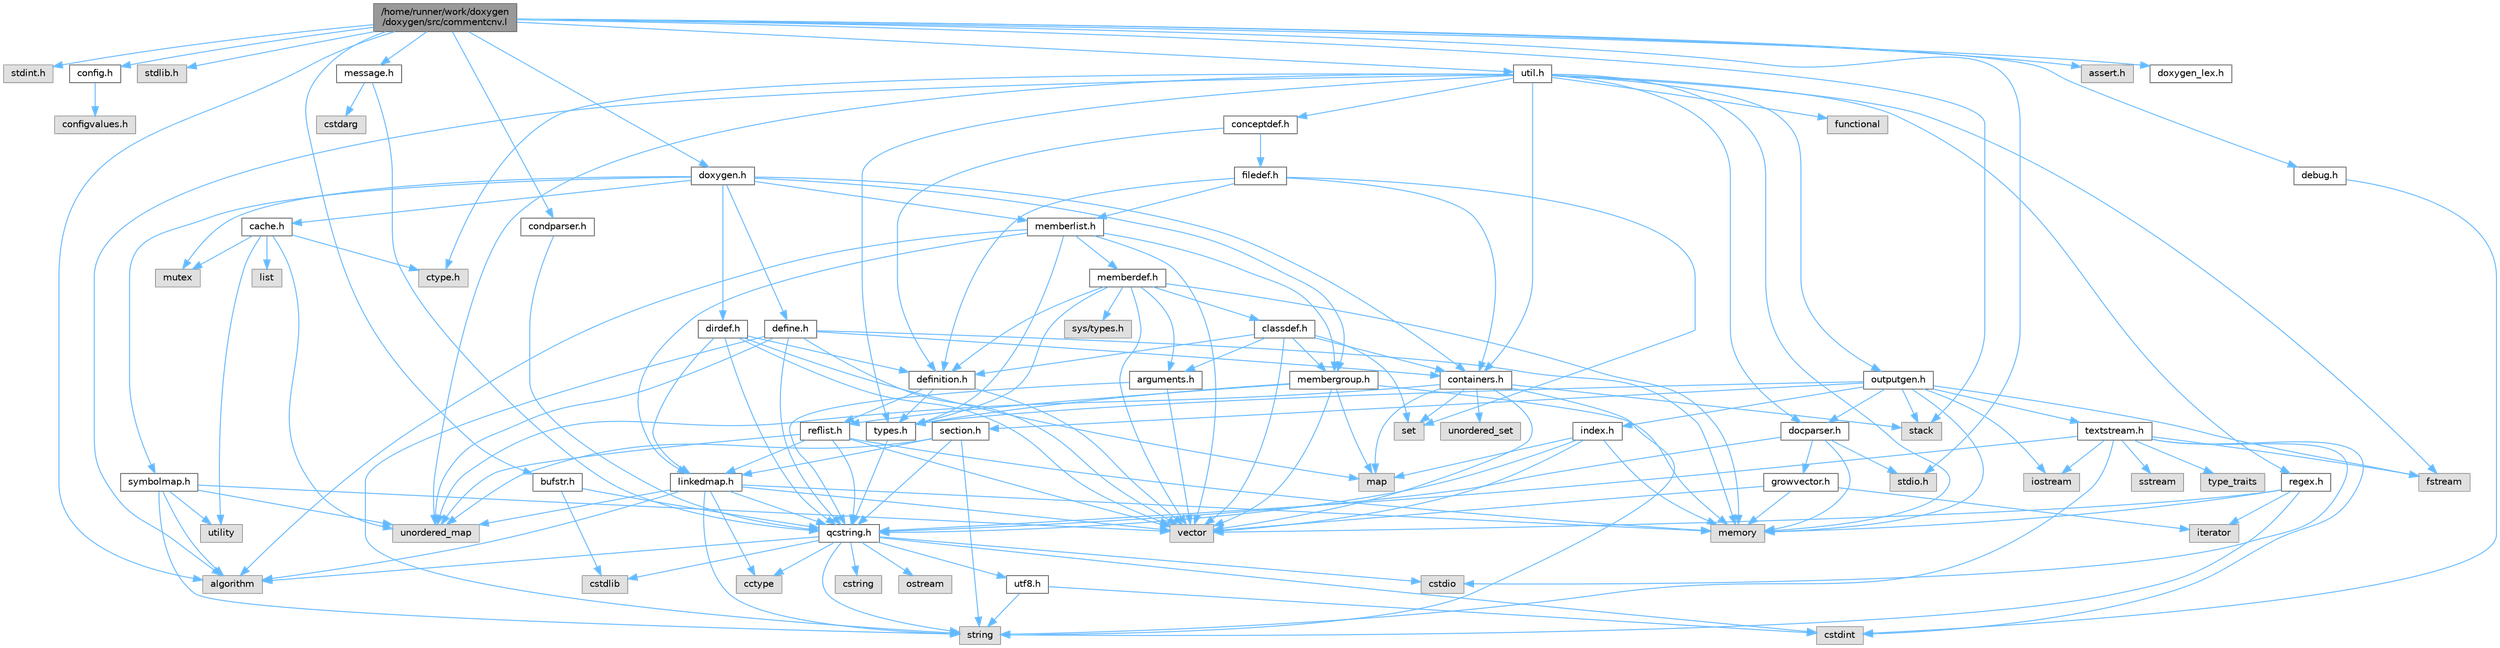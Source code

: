 digraph "/home/runner/work/doxygen/doxygen/src/commentcnv.l"
{
 // INTERACTIVE_SVG=YES
 // LATEX_PDF_SIZE
  bgcolor="transparent";
  edge [fontname=Helvetica,fontsize=10,labelfontname=Helvetica,labelfontsize=10];
  node [fontname=Helvetica,fontsize=10,shape=box,height=0.2,width=0.4];
  Node1 [label="/home/runner/work/doxygen\l/doxygen/src/commentcnv.l",height=0.2,width=0.4,color="gray40", fillcolor="grey60", style="filled", fontcolor="black",tooltip=" "];
  Node1 -> Node2 [color="steelblue1",style="solid"];
  Node2 [label="stdint.h",height=0.2,width=0.4,color="grey60", fillcolor="#E0E0E0", style="filled",tooltip=" "];
  Node1 -> Node3 [color="steelblue1",style="solid"];
  Node3 [label="stdio.h",height=0.2,width=0.4,color="grey60", fillcolor="#E0E0E0", style="filled",tooltip=" "];
  Node1 -> Node4 [color="steelblue1",style="solid"];
  Node4 [label="stdlib.h",height=0.2,width=0.4,color="grey60", fillcolor="#E0E0E0", style="filled",tooltip=" "];
  Node1 -> Node5 [color="steelblue1",style="solid"];
  Node5 [label="stack",height=0.2,width=0.4,color="grey60", fillcolor="#E0E0E0", style="filled",tooltip=" "];
  Node1 -> Node6 [color="steelblue1",style="solid"];
  Node6 [label="algorithm",height=0.2,width=0.4,color="grey60", fillcolor="#E0E0E0", style="filled",tooltip=" "];
  Node1 -> Node7 [color="steelblue1",style="solid"];
  Node7 [label="bufstr.h",height=0.2,width=0.4,color="grey40", fillcolor="white", style="filled",URL="$d4/de5/bufstr_8h.html",tooltip=" "];
  Node7 -> Node8 [color="steelblue1",style="solid"];
  Node8 [label="cstdlib",height=0.2,width=0.4,color="grey60", fillcolor="#E0E0E0", style="filled",tooltip=" "];
  Node7 -> Node9 [color="steelblue1",style="solid"];
  Node9 [label="qcstring.h",height=0.2,width=0.4,color="grey40", fillcolor="white", style="filled",URL="$d7/d5c/qcstring_8h.html",tooltip=" "];
  Node9 -> Node10 [color="steelblue1",style="solid"];
  Node10 [label="string",height=0.2,width=0.4,color="grey60", fillcolor="#E0E0E0", style="filled",tooltip=" "];
  Node9 -> Node6 [color="steelblue1",style="solid"];
  Node9 -> Node11 [color="steelblue1",style="solid"];
  Node11 [label="cctype",height=0.2,width=0.4,color="grey60", fillcolor="#E0E0E0", style="filled",tooltip=" "];
  Node9 -> Node12 [color="steelblue1",style="solid"];
  Node12 [label="cstring",height=0.2,width=0.4,color="grey60", fillcolor="#E0E0E0", style="filled",tooltip=" "];
  Node9 -> Node13 [color="steelblue1",style="solid"];
  Node13 [label="cstdio",height=0.2,width=0.4,color="grey60", fillcolor="#E0E0E0", style="filled",tooltip=" "];
  Node9 -> Node8 [color="steelblue1",style="solid"];
  Node9 -> Node14 [color="steelblue1",style="solid"];
  Node14 [label="cstdint",height=0.2,width=0.4,color="grey60", fillcolor="#E0E0E0", style="filled",tooltip=" "];
  Node9 -> Node15 [color="steelblue1",style="solid"];
  Node15 [label="ostream",height=0.2,width=0.4,color="grey60", fillcolor="#E0E0E0", style="filled",tooltip=" "];
  Node9 -> Node16 [color="steelblue1",style="solid"];
  Node16 [label="utf8.h",height=0.2,width=0.4,color="grey40", fillcolor="white", style="filled",URL="$db/d7c/utf8_8h.html",tooltip="Various UTF8 related helper functions."];
  Node16 -> Node14 [color="steelblue1",style="solid"];
  Node16 -> Node10 [color="steelblue1",style="solid"];
  Node1 -> Node17 [color="steelblue1",style="solid"];
  Node17 [label="debug.h",height=0.2,width=0.4,color="grey40", fillcolor="white", style="filled",URL="$db/d16/debug_8h.html",tooltip=" "];
  Node17 -> Node14 [color="steelblue1",style="solid"];
  Node1 -> Node18 [color="steelblue1",style="solid"];
  Node18 [label="message.h",height=0.2,width=0.4,color="grey40", fillcolor="white", style="filled",URL="$d2/d0d/message_8h.html",tooltip=" "];
  Node18 -> Node19 [color="steelblue1",style="solid"];
  Node19 [label="cstdarg",height=0.2,width=0.4,color="grey60", fillcolor="#E0E0E0", style="filled",tooltip=" "];
  Node18 -> Node9 [color="steelblue1",style="solid"];
  Node1 -> Node20 [color="steelblue1",style="solid"];
  Node20 [label="config.h",height=0.2,width=0.4,color="grey40", fillcolor="white", style="filled",URL="$db/d16/config_8h.html",tooltip=" "];
  Node20 -> Node21 [color="steelblue1",style="solid"];
  Node21 [label="configvalues.h",height=0.2,width=0.4,color="grey60", fillcolor="#E0E0E0", style="filled",tooltip=" "];
  Node1 -> Node22 [color="steelblue1",style="solid"];
  Node22 [label="doxygen.h",height=0.2,width=0.4,color="grey40", fillcolor="white", style="filled",URL="$d1/da1/doxygen_8h.html",tooltip=" "];
  Node22 -> Node23 [color="steelblue1",style="solid"];
  Node23 [label="mutex",height=0.2,width=0.4,color="grey60", fillcolor="#E0E0E0", style="filled",tooltip=" "];
  Node22 -> Node24 [color="steelblue1",style="solid"];
  Node24 [label="containers.h",height=0.2,width=0.4,color="grey40", fillcolor="white", style="filled",URL="$d5/d75/containers_8h.html",tooltip=" "];
  Node24 -> Node25 [color="steelblue1",style="solid"];
  Node25 [label="vector",height=0.2,width=0.4,color="grey60", fillcolor="#E0E0E0", style="filled",tooltip=" "];
  Node24 -> Node10 [color="steelblue1",style="solid"];
  Node24 -> Node26 [color="steelblue1",style="solid"];
  Node26 [label="set",height=0.2,width=0.4,color="grey60", fillcolor="#E0E0E0", style="filled",tooltip=" "];
  Node24 -> Node27 [color="steelblue1",style="solid"];
  Node27 [label="map",height=0.2,width=0.4,color="grey60", fillcolor="#E0E0E0", style="filled",tooltip=" "];
  Node24 -> Node28 [color="steelblue1",style="solid"];
  Node28 [label="unordered_set",height=0.2,width=0.4,color="grey60", fillcolor="#E0E0E0", style="filled",tooltip=" "];
  Node24 -> Node29 [color="steelblue1",style="solid"];
  Node29 [label="unordered_map",height=0.2,width=0.4,color="grey60", fillcolor="#E0E0E0", style="filled",tooltip=" "];
  Node24 -> Node5 [color="steelblue1",style="solid"];
  Node22 -> Node30 [color="steelblue1",style="solid"];
  Node30 [label="membergroup.h",height=0.2,width=0.4,color="grey40", fillcolor="white", style="filled",URL="$d9/d11/membergroup_8h.html",tooltip=" "];
  Node30 -> Node25 [color="steelblue1",style="solid"];
  Node30 -> Node27 [color="steelblue1",style="solid"];
  Node30 -> Node31 [color="steelblue1",style="solid"];
  Node31 [label="memory",height=0.2,width=0.4,color="grey60", fillcolor="#E0E0E0", style="filled",tooltip=" "];
  Node30 -> Node32 [color="steelblue1",style="solid"];
  Node32 [label="types.h",height=0.2,width=0.4,color="grey40", fillcolor="white", style="filled",URL="$d9/d49/types_8h.html",tooltip="This file contains a number of basic enums and types."];
  Node32 -> Node9 [color="steelblue1",style="solid"];
  Node30 -> Node33 [color="steelblue1",style="solid"];
  Node33 [label="reflist.h",height=0.2,width=0.4,color="grey40", fillcolor="white", style="filled",URL="$d1/d02/reflist_8h.html",tooltip=" "];
  Node33 -> Node25 [color="steelblue1",style="solid"];
  Node33 -> Node29 [color="steelblue1",style="solid"];
  Node33 -> Node31 [color="steelblue1",style="solid"];
  Node33 -> Node9 [color="steelblue1",style="solid"];
  Node33 -> Node34 [color="steelblue1",style="solid"];
  Node34 [label="linkedmap.h",height=0.2,width=0.4,color="grey40", fillcolor="white", style="filled",URL="$da/de1/linkedmap_8h.html",tooltip=" "];
  Node34 -> Node29 [color="steelblue1",style="solid"];
  Node34 -> Node25 [color="steelblue1",style="solid"];
  Node34 -> Node31 [color="steelblue1",style="solid"];
  Node34 -> Node10 [color="steelblue1",style="solid"];
  Node34 -> Node6 [color="steelblue1",style="solid"];
  Node34 -> Node11 [color="steelblue1",style="solid"];
  Node34 -> Node9 [color="steelblue1",style="solid"];
  Node22 -> Node35 [color="steelblue1",style="solid"];
  Node35 [label="dirdef.h",height=0.2,width=0.4,color="grey40", fillcolor="white", style="filled",URL="$d6/d15/dirdef_8h.html",tooltip=" "];
  Node35 -> Node25 [color="steelblue1",style="solid"];
  Node35 -> Node27 [color="steelblue1",style="solid"];
  Node35 -> Node9 [color="steelblue1",style="solid"];
  Node35 -> Node34 [color="steelblue1",style="solid"];
  Node35 -> Node36 [color="steelblue1",style="solid"];
  Node36 [label="definition.h",height=0.2,width=0.4,color="grey40", fillcolor="white", style="filled",URL="$df/da1/definition_8h.html",tooltip=" "];
  Node36 -> Node25 [color="steelblue1",style="solid"];
  Node36 -> Node32 [color="steelblue1",style="solid"];
  Node36 -> Node33 [color="steelblue1",style="solid"];
  Node22 -> Node37 [color="steelblue1",style="solid"];
  Node37 [label="memberlist.h",height=0.2,width=0.4,color="grey40", fillcolor="white", style="filled",URL="$dd/d78/memberlist_8h.html",tooltip=" "];
  Node37 -> Node25 [color="steelblue1",style="solid"];
  Node37 -> Node6 [color="steelblue1",style="solid"];
  Node37 -> Node38 [color="steelblue1",style="solid"];
  Node38 [label="memberdef.h",height=0.2,width=0.4,color="grey40", fillcolor="white", style="filled",URL="$d4/d46/memberdef_8h.html",tooltip=" "];
  Node38 -> Node25 [color="steelblue1",style="solid"];
  Node38 -> Node31 [color="steelblue1",style="solid"];
  Node38 -> Node39 [color="steelblue1",style="solid"];
  Node39 [label="sys/types.h",height=0.2,width=0.4,color="grey60", fillcolor="#E0E0E0", style="filled",tooltip=" "];
  Node38 -> Node32 [color="steelblue1",style="solid"];
  Node38 -> Node36 [color="steelblue1",style="solid"];
  Node38 -> Node40 [color="steelblue1",style="solid"];
  Node40 [label="arguments.h",height=0.2,width=0.4,color="grey40", fillcolor="white", style="filled",URL="$df/d9b/arguments_8h.html",tooltip=" "];
  Node40 -> Node25 [color="steelblue1",style="solid"];
  Node40 -> Node9 [color="steelblue1",style="solid"];
  Node38 -> Node41 [color="steelblue1",style="solid"];
  Node41 [label="classdef.h",height=0.2,width=0.4,color="grey40", fillcolor="white", style="filled",URL="$d1/da6/classdef_8h.html",tooltip=" "];
  Node41 -> Node25 [color="steelblue1",style="solid"];
  Node41 -> Node26 [color="steelblue1",style="solid"];
  Node41 -> Node24 [color="steelblue1",style="solid"];
  Node41 -> Node36 [color="steelblue1",style="solid"];
  Node41 -> Node40 [color="steelblue1",style="solid"];
  Node41 -> Node30 [color="steelblue1",style="solid"];
  Node37 -> Node34 [color="steelblue1",style="solid"];
  Node37 -> Node32 [color="steelblue1",style="solid"];
  Node37 -> Node30 [color="steelblue1",style="solid"];
  Node22 -> Node42 [color="steelblue1",style="solid"];
  Node42 [label="define.h",height=0.2,width=0.4,color="grey40", fillcolor="white", style="filled",URL="$df/d67/define_8h.html",tooltip=" "];
  Node42 -> Node25 [color="steelblue1",style="solid"];
  Node42 -> Node31 [color="steelblue1",style="solid"];
  Node42 -> Node10 [color="steelblue1",style="solid"];
  Node42 -> Node29 [color="steelblue1",style="solid"];
  Node42 -> Node9 [color="steelblue1",style="solid"];
  Node42 -> Node24 [color="steelblue1",style="solid"];
  Node22 -> Node43 [color="steelblue1",style="solid"];
  Node43 [label="cache.h",height=0.2,width=0.4,color="grey40", fillcolor="white", style="filled",URL="$d3/d26/cache_8h.html",tooltip=" "];
  Node43 -> Node44 [color="steelblue1",style="solid"];
  Node44 [label="list",height=0.2,width=0.4,color="grey60", fillcolor="#E0E0E0", style="filled",tooltip=" "];
  Node43 -> Node29 [color="steelblue1",style="solid"];
  Node43 -> Node23 [color="steelblue1",style="solid"];
  Node43 -> Node45 [color="steelblue1",style="solid"];
  Node45 [label="utility",height=0.2,width=0.4,color="grey60", fillcolor="#E0E0E0", style="filled",tooltip=" "];
  Node43 -> Node46 [color="steelblue1",style="solid"];
  Node46 [label="ctype.h",height=0.2,width=0.4,color="grey60", fillcolor="#E0E0E0", style="filled",tooltip=" "];
  Node22 -> Node47 [color="steelblue1",style="solid"];
  Node47 [label="symbolmap.h",height=0.2,width=0.4,color="grey40", fillcolor="white", style="filled",URL="$d7/ddd/symbolmap_8h.html",tooltip=" "];
  Node47 -> Node6 [color="steelblue1",style="solid"];
  Node47 -> Node29 [color="steelblue1",style="solid"];
  Node47 -> Node25 [color="steelblue1",style="solid"];
  Node47 -> Node10 [color="steelblue1",style="solid"];
  Node47 -> Node45 [color="steelblue1",style="solid"];
  Node1 -> Node48 [color="steelblue1",style="solid"];
  Node48 [label="util.h",height=0.2,width=0.4,color="grey40", fillcolor="white", style="filled",URL="$d8/d3c/util_8h.html",tooltip="A bunch of utility functions."];
  Node48 -> Node31 [color="steelblue1",style="solid"];
  Node48 -> Node29 [color="steelblue1",style="solid"];
  Node48 -> Node6 [color="steelblue1",style="solid"];
  Node48 -> Node49 [color="steelblue1",style="solid"];
  Node49 [label="functional",height=0.2,width=0.4,color="grey60", fillcolor="#E0E0E0", style="filled",tooltip=" "];
  Node48 -> Node50 [color="steelblue1",style="solid"];
  Node50 [label="fstream",height=0.2,width=0.4,color="grey60", fillcolor="#E0E0E0", style="filled",tooltip=" "];
  Node48 -> Node46 [color="steelblue1",style="solid"];
  Node48 -> Node32 [color="steelblue1",style="solid"];
  Node48 -> Node51 [color="steelblue1",style="solid"];
  Node51 [label="docparser.h",height=0.2,width=0.4,color="grey40", fillcolor="white", style="filled",URL="$de/d9c/docparser_8h.html",tooltip=" "];
  Node51 -> Node3 [color="steelblue1",style="solid"];
  Node51 -> Node31 [color="steelblue1",style="solid"];
  Node51 -> Node9 [color="steelblue1",style="solid"];
  Node51 -> Node52 [color="steelblue1",style="solid"];
  Node52 [label="growvector.h",height=0.2,width=0.4,color="grey40", fillcolor="white", style="filled",URL="$d7/d50/growvector_8h.html",tooltip=" "];
  Node52 -> Node25 [color="steelblue1",style="solid"];
  Node52 -> Node31 [color="steelblue1",style="solid"];
  Node52 -> Node53 [color="steelblue1",style="solid"];
  Node53 [label="iterator",height=0.2,width=0.4,color="grey60", fillcolor="#E0E0E0", style="filled",tooltip=" "];
  Node48 -> Node24 [color="steelblue1",style="solid"];
  Node48 -> Node54 [color="steelblue1",style="solid"];
  Node54 [label="outputgen.h",height=0.2,width=0.4,color="grey40", fillcolor="white", style="filled",URL="$df/d06/outputgen_8h.html",tooltip=" "];
  Node54 -> Node31 [color="steelblue1",style="solid"];
  Node54 -> Node5 [color="steelblue1",style="solid"];
  Node54 -> Node55 [color="steelblue1",style="solid"];
  Node55 [label="iostream",height=0.2,width=0.4,color="grey60", fillcolor="#E0E0E0", style="filled",tooltip=" "];
  Node54 -> Node50 [color="steelblue1",style="solid"];
  Node54 -> Node32 [color="steelblue1",style="solid"];
  Node54 -> Node56 [color="steelblue1",style="solid"];
  Node56 [label="index.h",height=0.2,width=0.4,color="grey40", fillcolor="white", style="filled",URL="$d1/db5/index_8h.html",tooltip=" "];
  Node56 -> Node31 [color="steelblue1",style="solid"];
  Node56 -> Node25 [color="steelblue1",style="solid"];
  Node56 -> Node27 [color="steelblue1",style="solid"];
  Node56 -> Node9 [color="steelblue1",style="solid"];
  Node54 -> Node57 [color="steelblue1",style="solid"];
  Node57 [label="section.h",height=0.2,width=0.4,color="grey40", fillcolor="white", style="filled",URL="$d1/d2a/section_8h.html",tooltip=" "];
  Node57 -> Node10 [color="steelblue1",style="solid"];
  Node57 -> Node29 [color="steelblue1",style="solid"];
  Node57 -> Node9 [color="steelblue1",style="solid"];
  Node57 -> Node34 [color="steelblue1",style="solid"];
  Node54 -> Node58 [color="steelblue1",style="solid"];
  Node58 [label="textstream.h",height=0.2,width=0.4,color="grey40", fillcolor="white", style="filled",URL="$d4/d7d/textstream_8h.html",tooltip=" "];
  Node58 -> Node10 [color="steelblue1",style="solid"];
  Node58 -> Node55 [color="steelblue1",style="solid"];
  Node58 -> Node59 [color="steelblue1",style="solid"];
  Node59 [label="sstream",height=0.2,width=0.4,color="grey60", fillcolor="#E0E0E0", style="filled",tooltip=" "];
  Node58 -> Node14 [color="steelblue1",style="solid"];
  Node58 -> Node13 [color="steelblue1",style="solid"];
  Node58 -> Node50 [color="steelblue1",style="solid"];
  Node58 -> Node60 [color="steelblue1",style="solid"];
  Node60 [label="type_traits",height=0.2,width=0.4,color="grey60", fillcolor="#E0E0E0", style="filled",tooltip=" "];
  Node58 -> Node9 [color="steelblue1",style="solid"];
  Node54 -> Node51 [color="steelblue1",style="solid"];
  Node48 -> Node61 [color="steelblue1",style="solid"];
  Node61 [label="regex.h",height=0.2,width=0.4,color="grey40", fillcolor="white", style="filled",URL="$d1/d21/regex_8h.html",tooltip=" "];
  Node61 -> Node31 [color="steelblue1",style="solid"];
  Node61 -> Node10 [color="steelblue1",style="solid"];
  Node61 -> Node25 [color="steelblue1",style="solid"];
  Node61 -> Node53 [color="steelblue1",style="solid"];
  Node48 -> Node62 [color="steelblue1",style="solid"];
  Node62 [label="conceptdef.h",height=0.2,width=0.4,color="grey40", fillcolor="white", style="filled",URL="$da/df1/conceptdef_8h.html",tooltip=" "];
  Node62 -> Node36 [color="steelblue1",style="solid"];
  Node62 -> Node63 [color="steelblue1",style="solid"];
  Node63 [label="filedef.h",height=0.2,width=0.4,color="grey40", fillcolor="white", style="filled",URL="$d4/d3a/filedef_8h.html",tooltip=" "];
  Node63 -> Node26 [color="steelblue1",style="solid"];
  Node63 -> Node36 [color="steelblue1",style="solid"];
  Node63 -> Node37 [color="steelblue1",style="solid"];
  Node63 -> Node24 [color="steelblue1",style="solid"];
  Node1 -> Node64 [color="steelblue1",style="solid"];
  Node64 [label="condparser.h",height=0.2,width=0.4,color="grey40", fillcolor="white", style="filled",URL="$d7/d6f/condparser_8h.html",tooltip=" "];
  Node64 -> Node9 [color="steelblue1",style="solid"];
  Node1 -> Node65 [color="steelblue1",style="solid"];
  Node65 [label="assert.h",height=0.2,width=0.4,color="grey60", fillcolor="#E0E0E0", style="filled",tooltip=" "];
  Node1 -> Node66 [color="steelblue1",style="solid"];
  Node66 [label="doxygen_lex.h",height=0.2,width=0.4,color="grey40", fillcolor="white", style="filled",URL="$d6/da5/doxygen__lex_8h.html",tooltip=" "];
}
